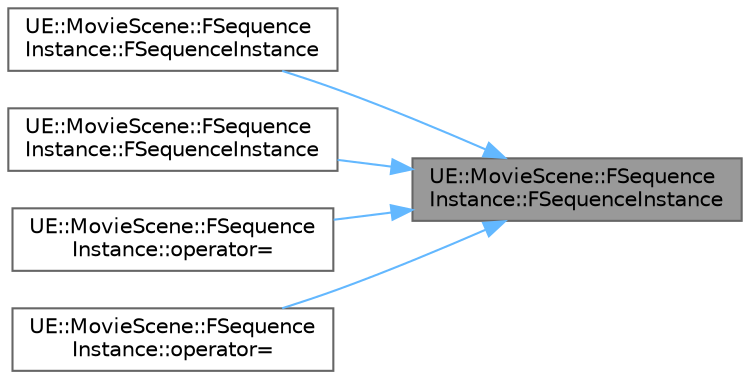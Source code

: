 digraph "UE::MovieScene::FSequenceInstance::FSequenceInstance"
{
 // INTERACTIVE_SVG=YES
 // LATEX_PDF_SIZE
  bgcolor="transparent";
  edge [fontname=Helvetica,fontsize=10,labelfontname=Helvetica,labelfontsize=10];
  node [fontname=Helvetica,fontsize=10,shape=box,height=0.2,width=0.4];
  rankdir="RL";
  Node1 [id="Node000001",label="UE::MovieScene::FSequence\lInstance::FSequenceInstance",height=0.2,width=0.4,color="gray40", fillcolor="grey60", style="filled", fontcolor="black",tooltip="Constructor for top level sequences."];
  Node1 -> Node2 [id="edge1_Node000001_Node000002",dir="back",color="steelblue1",style="solid",tooltip=" "];
  Node2 [id="Node000002",label="UE::MovieScene::FSequence\lInstance::FSequenceInstance",height=0.2,width=0.4,color="grey40", fillcolor="white", style="filled",URL="$df/d22/structUE_1_1MovieScene_1_1FSequenceInstance.html#a2e4d176d057355fa708916922e1939c2",tooltip="Sequence instances are not copyable."];
  Node1 -> Node3 [id="edge2_Node000001_Node000003",dir="back",color="steelblue1",style="solid",tooltip=" "];
  Node3 [id="Node000003",label="UE::MovieScene::FSequence\lInstance::FSequenceInstance",height=0.2,width=0.4,color="grey40", fillcolor="white", style="filled",URL="$df/d22/structUE_1_1MovieScene_1_1FSequenceInstance.html#a080b341571e65f398e7fe3211ecd8e26",tooltip="Move constructors implemented in cpp to avoid includes for TUniquePtr."];
  Node1 -> Node4 [id="edge3_Node000001_Node000004",dir="back",color="steelblue1",style="solid",tooltip=" "];
  Node4 [id="Node000004",label="UE::MovieScene::FSequence\lInstance::operator=",height=0.2,width=0.4,color="grey40", fillcolor="white", style="filled",URL="$df/d22/structUE_1_1MovieScene_1_1FSequenceInstance.html#ad43f456f7bc3b0330ce2e2befb8acef0",tooltip=" "];
  Node1 -> Node5 [id="edge4_Node000001_Node000005",dir="back",color="steelblue1",style="solid",tooltip=" "];
  Node5 [id="Node000005",label="UE::MovieScene::FSequence\lInstance::operator=",height=0.2,width=0.4,color="grey40", fillcolor="white", style="filled",URL="$df/d22/structUE_1_1MovieScene_1_1FSequenceInstance.html#a240fea1dde1d796f6e05146c20ebb6e3",tooltip=" "];
}

